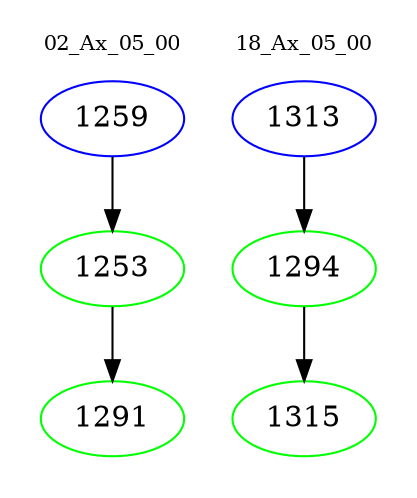 digraph{
subgraph cluster_0 {
color = white
label = "02_Ax_05_00";
fontsize=10;
T0_1259 [label="1259", color="blue"]
T0_1259 -> T0_1253 [color="black"]
T0_1253 [label="1253", color="green"]
T0_1253 -> T0_1291 [color="black"]
T0_1291 [label="1291", color="green"]
}
subgraph cluster_1 {
color = white
label = "18_Ax_05_00";
fontsize=10;
T1_1313 [label="1313", color="blue"]
T1_1313 -> T1_1294 [color="black"]
T1_1294 [label="1294", color="green"]
T1_1294 -> T1_1315 [color="black"]
T1_1315 [label="1315", color="green"]
}
}
